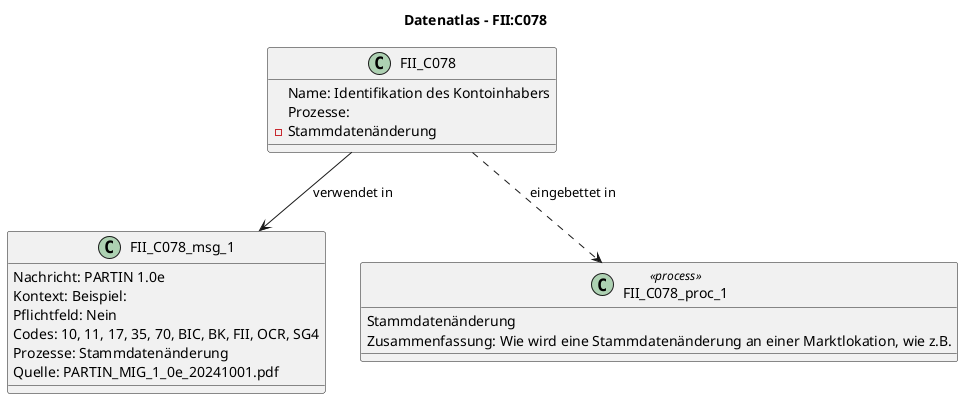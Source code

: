 @startuml
title Datenatlas – FII:C078
class FII_C078 {
  Name: Identifikation des Kontoinhabers
  Prozesse:
    - Stammdatenänderung
}
class FII_C078_msg_1 {
  Nachricht: PARTIN 1.0e
  Kontext: Beispiel:
  Pflichtfeld: Nein
  Codes: 10, 11, 17, 35, 70, BIC, BK, FII, OCR, SG4
  Prozesse: Stammdatenänderung
  Quelle: PARTIN_MIG_1_0e_20241001.pdf
}
FII_C078 --> FII_C078_msg_1 : verwendet in
class FII_C078_proc_1 <<process>> {
  Stammdatenänderung
  Zusammenfassung: Wie wird eine Stammdatenänderung an einer Marktlokation, wie z.B.
}
FII_C078 ..> FII_C078_proc_1 : eingebettet in
@enduml